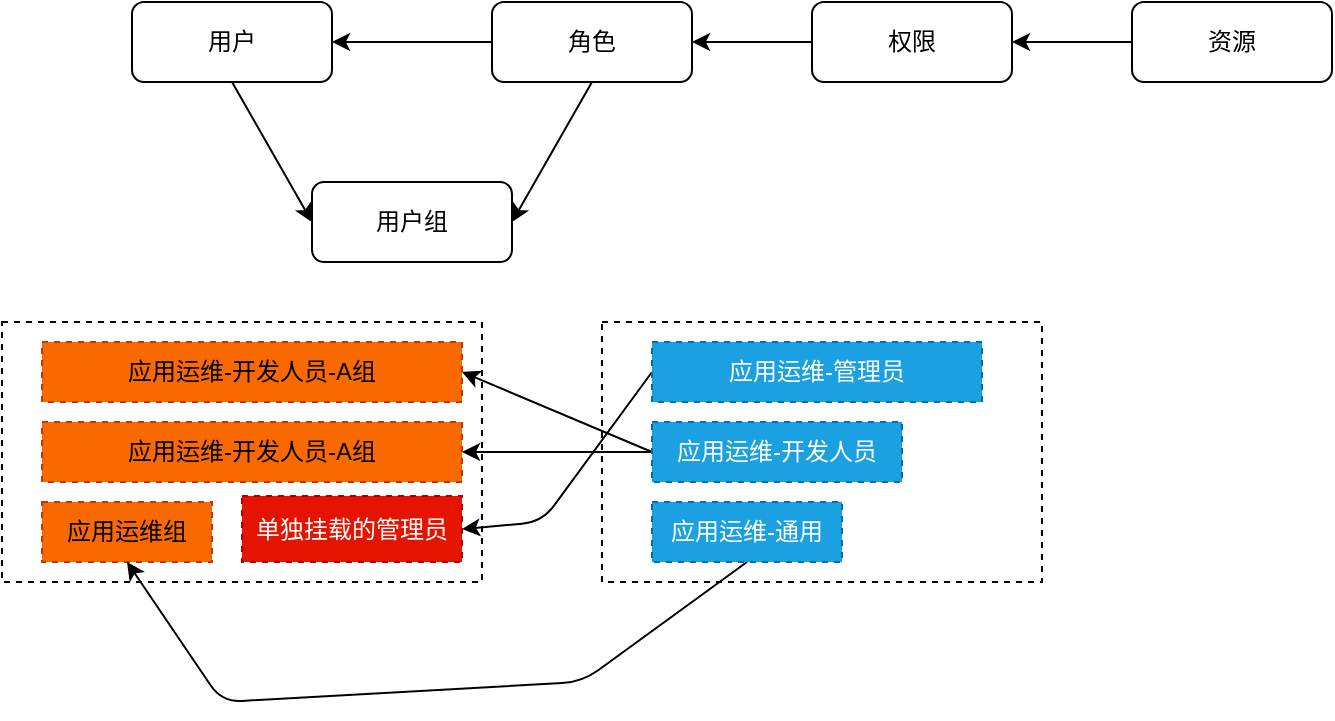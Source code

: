 <mxfile>
    <diagram id="wCoR4dpV_jbX0qfA5mPs" name="第 1 页">
        <mxGraphModel dx="730" dy="556" grid="1" gridSize="10" guides="1" tooltips="1" connect="1" arrows="1" fold="1" page="1" pageScale="1" pageWidth="1169" pageHeight="827" math="0" shadow="0">
            <root>
                <mxCell id="0"/>
                <mxCell id="1" parent="0"/>
                <mxCell id="22" value="" style="rounded=0;whiteSpace=wrap;html=1;dashed=1;" vertex="1" parent="1">
                    <mxGeometry x="220" y="200" width="240" height="130" as="geometry"/>
                </mxCell>
                <mxCell id="21" value="" style="rounded=0;whiteSpace=wrap;html=1;dashed=1;" vertex="1" parent="1">
                    <mxGeometry x="520" y="200" width="220" height="130" as="geometry"/>
                </mxCell>
                <mxCell id="12" style="edgeStyle=none;html=1;exitX=0.5;exitY=1;exitDx=0;exitDy=0;entryX=0;entryY=0.5;entryDx=0;entryDy=0;" edge="1" parent="1" source="3" target="7">
                    <mxGeometry relative="1" as="geometry"/>
                </mxCell>
                <mxCell id="3" value="用户" style="rounded=1;whiteSpace=wrap;html=1;" vertex="1" parent="1">
                    <mxGeometry x="285" y="40" width="100" height="40" as="geometry"/>
                </mxCell>
                <mxCell id="9" style="edgeStyle=none;html=1;exitX=0;exitY=0.5;exitDx=0;exitDy=0;entryX=1;entryY=0.5;entryDx=0;entryDy=0;" edge="1" parent="1" source="4" target="3">
                    <mxGeometry relative="1" as="geometry"/>
                </mxCell>
                <mxCell id="13" style="edgeStyle=none;html=1;exitX=0.5;exitY=1;exitDx=0;exitDy=0;entryX=1;entryY=0.5;entryDx=0;entryDy=0;" edge="1" parent="1" source="4" target="7">
                    <mxGeometry relative="1" as="geometry"/>
                </mxCell>
                <mxCell id="4" value="角色" style="rounded=1;whiteSpace=wrap;html=1;" vertex="1" parent="1">
                    <mxGeometry x="465" y="40" width="100" height="40" as="geometry"/>
                </mxCell>
                <mxCell id="14" style="edgeStyle=none;html=1;exitX=0;exitY=0.5;exitDx=0;exitDy=0;entryX=1;entryY=0.5;entryDx=0;entryDy=0;" edge="1" parent="1" source="5" target="4">
                    <mxGeometry relative="1" as="geometry"/>
                </mxCell>
                <mxCell id="5" value="权限" style="rounded=1;whiteSpace=wrap;html=1;" vertex="1" parent="1">
                    <mxGeometry x="625" y="40" width="100" height="40" as="geometry"/>
                </mxCell>
                <mxCell id="15" style="edgeStyle=none;html=1;exitX=0;exitY=0.5;exitDx=0;exitDy=0;entryX=1;entryY=0.5;entryDx=0;entryDy=0;" edge="1" parent="1" source="6" target="5">
                    <mxGeometry relative="1" as="geometry"/>
                </mxCell>
                <mxCell id="6" value="资源" style="rounded=1;whiteSpace=wrap;html=1;" vertex="1" parent="1">
                    <mxGeometry x="785" y="40" width="100" height="40" as="geometry"/>
                </mxCell>
                <mxCell id="7" value="用户组" style="rounded=1;whiteSpace=wrap;html=1;" vertex="1" parent="1">
                    <mxGeometry x="375" y="130" width="100" height="40" as="geometry"/>
                </mxCell>
                <mxCell id="31" style="edgeStyle=none;html=1;exitX=0;exitY=0.5;exitDx=0;exitDy=0;entryX=1;entryY=0.5;entryDx=0;entryDy=0;" edge="1" parent="1" source="19" target="26">
                    <mxGeometry relative="1" as="geometry"/>
                </mxCell>
                <mxCell id="32" style="edgeStyle=none;html=1;exitX=0;exitY=0.5;exitDx=0;exitDy=0;entryX=1;entryY=0.5;entryDx=0;entryDy=0;" edge="1" parent="1" source="19" target="25">
                    <mxGeometry relative="1" as="geometry"/>
                </mxCell>
                <mxCell id="19" value="应用运维-开发人员" style="rounded=0;whiteSpace=wrap;html=1;dashed=1;fillColor=#1ba1e2;fontColor=#ffffff;strokeColor=#006EAF;" vertex="1" parent="1">
                    <mxGeometry x="545" y="250" width="125" height="30" as="geometry"/>
                </mxCell>
                <mxCell id="30" style="edgeStyle=none;html=1;exitX=0;exitY=0.5;exitDx=0;exitDy=0;entryX=1;entryY=0.5;entryDx=0;entryDy=0;" edge="1" parent="1" source="20" target="27">
                    <mxGeometry relative="1" as="geometry">
                        <Array as="points">
                            <mxPoint x="490" y="300"/>
                        </Array>
                    </mxGeometry>
                </mxCell>
                <mxCell id="20" value="应用运维-管理员" style="rounded=0;whiteSpace=wrap;html=1;dashed=1;fillColor=#1ba1e2;fontColor=#ffffff;strokeColor=#006EAF;" vertex="1" parent="1">
                    <mxGeometry x="545" y="210" width="165" height="30" as="geometry"/>
                </mxCell>
                <mxCell id="23" value="应用运维组" style="rounded=0;whiteSpace=wrap;html=1;dashed=1;fillColor=#fa6800;fontColor=#000000;strokeColor=#C73500;" vertex="1" parent="1">
                    <mxGeometry x="240" y="290" width="85" height="30" as="geometry"/>
                </mxCell>
                <mxCell id="33" style="edgeStyle=none;html=1;exitX=0.5;exitY=1;exitDx=0;exitDy=0;entryX=0.5;entryY=1;entryDx=0;entryDy=0;" edge="1" parent="1" source="24" target="23">
                    <mxGeometry relative="1" as="geometry">
                        <Array as="points">
                            <mxPoint x="510" y="380"/>
                            <mxPoint x="330" y="390"/>
                        </Array>
                    </mxGeometry>
                </mxCell>
                <mxCell id="24" value="应用运维-通用" style="rounded=0;whiteSpace=wrap;html=1;dashed=1;fillColor=#1ba1e2;fontColor=#ffffff;strokeColor=#006EAF;" vertex="1" parent="1">
                    <mxGeometry x="545" y="290" width="95" height="30" as="geometry"/>
                </mxCell>
                <mxCell id="25" value="应用运维-开发人员-A组" style="rounded=0;whiteSpace=wrap;html=1;dashed=1;fillColor=#fa6800;fontColor=#000000;strokeColor=#C73500;" vertex="1" parent="1">
                    <mxGeometry x="240" y="250" width="210" height="30" as="geometry"/>
                </mxCell>
                <mxCell id="26" value="应用运维-开发人员-A组" style="rounded=0;whiteSpace=wrap;html=1;dashed=1;fillColor=#fa6800;fontColor=#000000;strokeColor=#C73500;" vertex="1" parent="1">
                    <mxGeometry x="240" y="210" width="210" height="30" as="geometry"/>
                </mxCell>
                <mxCell id="27" value="单独挂载的管理员" style="rounded=0;whiteSpace=wrap;html=1;dashed=1;fillColor=#e51400;fontColor=#ffffff;strokeColor=#B20000;" vertex="1" parent="1">
                    <mxGeometry x="340" y="287" width="110" height="33" as="geometry"/>
                </mxCell>
            </root>
        </mxGraphModel>
    </diagram>
</mxfile>